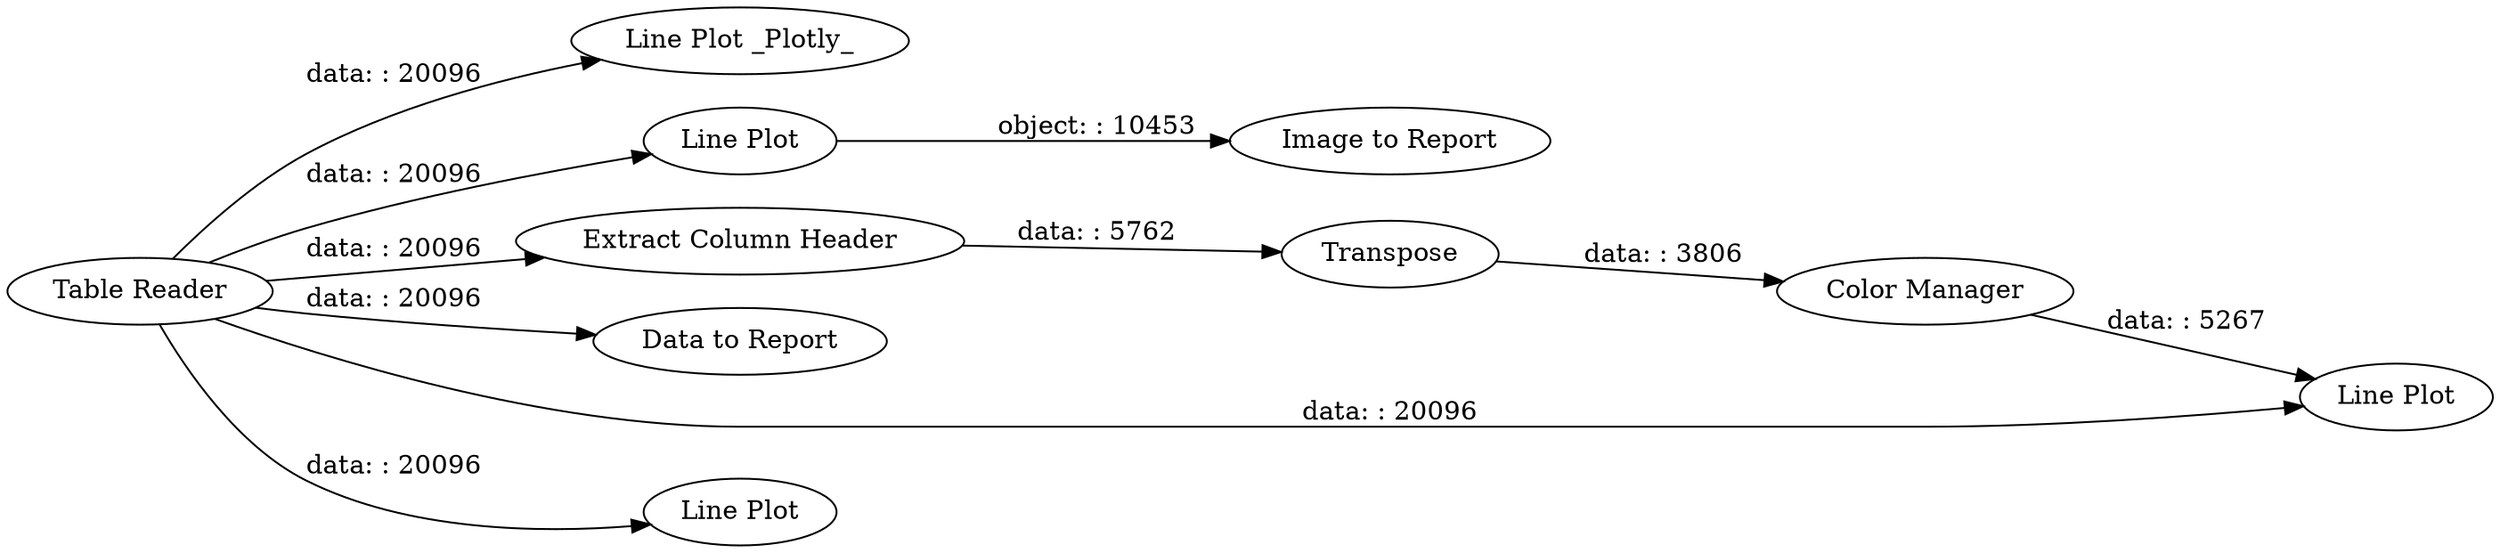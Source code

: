 digraph {
	"3474931419782583489_152" [label="Table Reader"]
	"3474931419782583489_151" [label="Line Plot _Plotly_"]
	"3474931419782583489_154" [label="Image to Report"]
	"3474931419782583489_150" [label="Line Plot"]
	"3474931419782583489_19" [label=Transpose]
	"3474931419782583489_18" [label="Extract Column Header"]
	"3474931419782583489_153" [label="Data to Report"]
	"3474931419782583489_148" [label="Line Plot"]
	"3474931419782583489_20" [label="Color Manager"]
	"3474931419782583489_149" [label="Line Plot"]
	"3474931419782583489_152" -> "3474931419782583489_18" [label="data: : 20096"]
	"3474931419782583489_152" -> "3474931419782583489_149" [label="data: : 20096"]
	"3474931419782583489_18" -> "3474931419782583489_19" [label="data: : 5762"]
	"3474931419782583489_20" -> "3474931419782583489_148" [label="data: : 5267"]
	"3474931419782583489_152" -> "3474931419782583489_153" [label="data: : 20096"]
	"3474931419782583489_150" -> "3474931419782583489_154" [label="object: : 10453"]
	"3474931419782583489_152" -> "3474931419782583489_148" [label="data: : 20096"]
	"3474931419782583489_152" -> "3474931419782583489_150" [label="data: : 20096"]
	"3474931419782583489_152" -> "3474931419782583489_151" [label="data: : 20096"]
	"3474931419782583489_19" -> "3474931419782583489_20" [label="data: : 3806"]
	rankdir=LR
}
